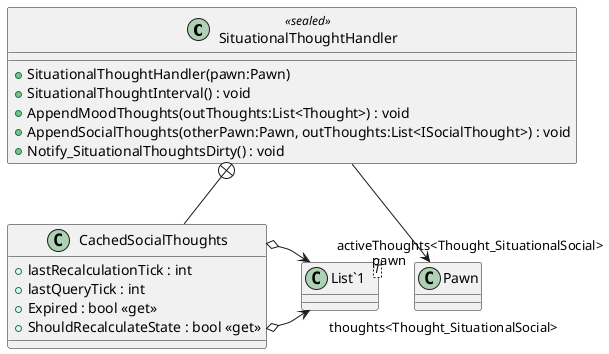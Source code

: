 @startuml
class SituationalThoughtHandler <<sealed>> {
    + SituationalThoughtHandler(pawn:Pawn)
    + SituationalThoughtInterval() : void
    + AppendMoodThoughts(outThoughts:List<Thought>) : void
    + AppendSocialThoughts(otherPawn:Pawn, outThoughts:List<ISocialThought>) : void
    + Notify_SituationalThoughtsDirty() : void
}
class CachedSocialThoughts {
    + lastRecalculationTick : int
    + lastQueryTick : int
    + Expired : bool <<get>>
    + ShouldRecalculateState : bool <<get>>
}
class "List`1"<T> {
}
SituationalThoughtHandler --> "pawn" Pawn
SituationalThoughtHandler +-- CachedSocialThoughts
CachedSocialThoughts o-> "thoughts<Thought_SituationalSocial>" "List`1"
CachedSocialThoughts o-> "activeThoughts<Thought_SituationalSocial>" "List`1"
@enduml

